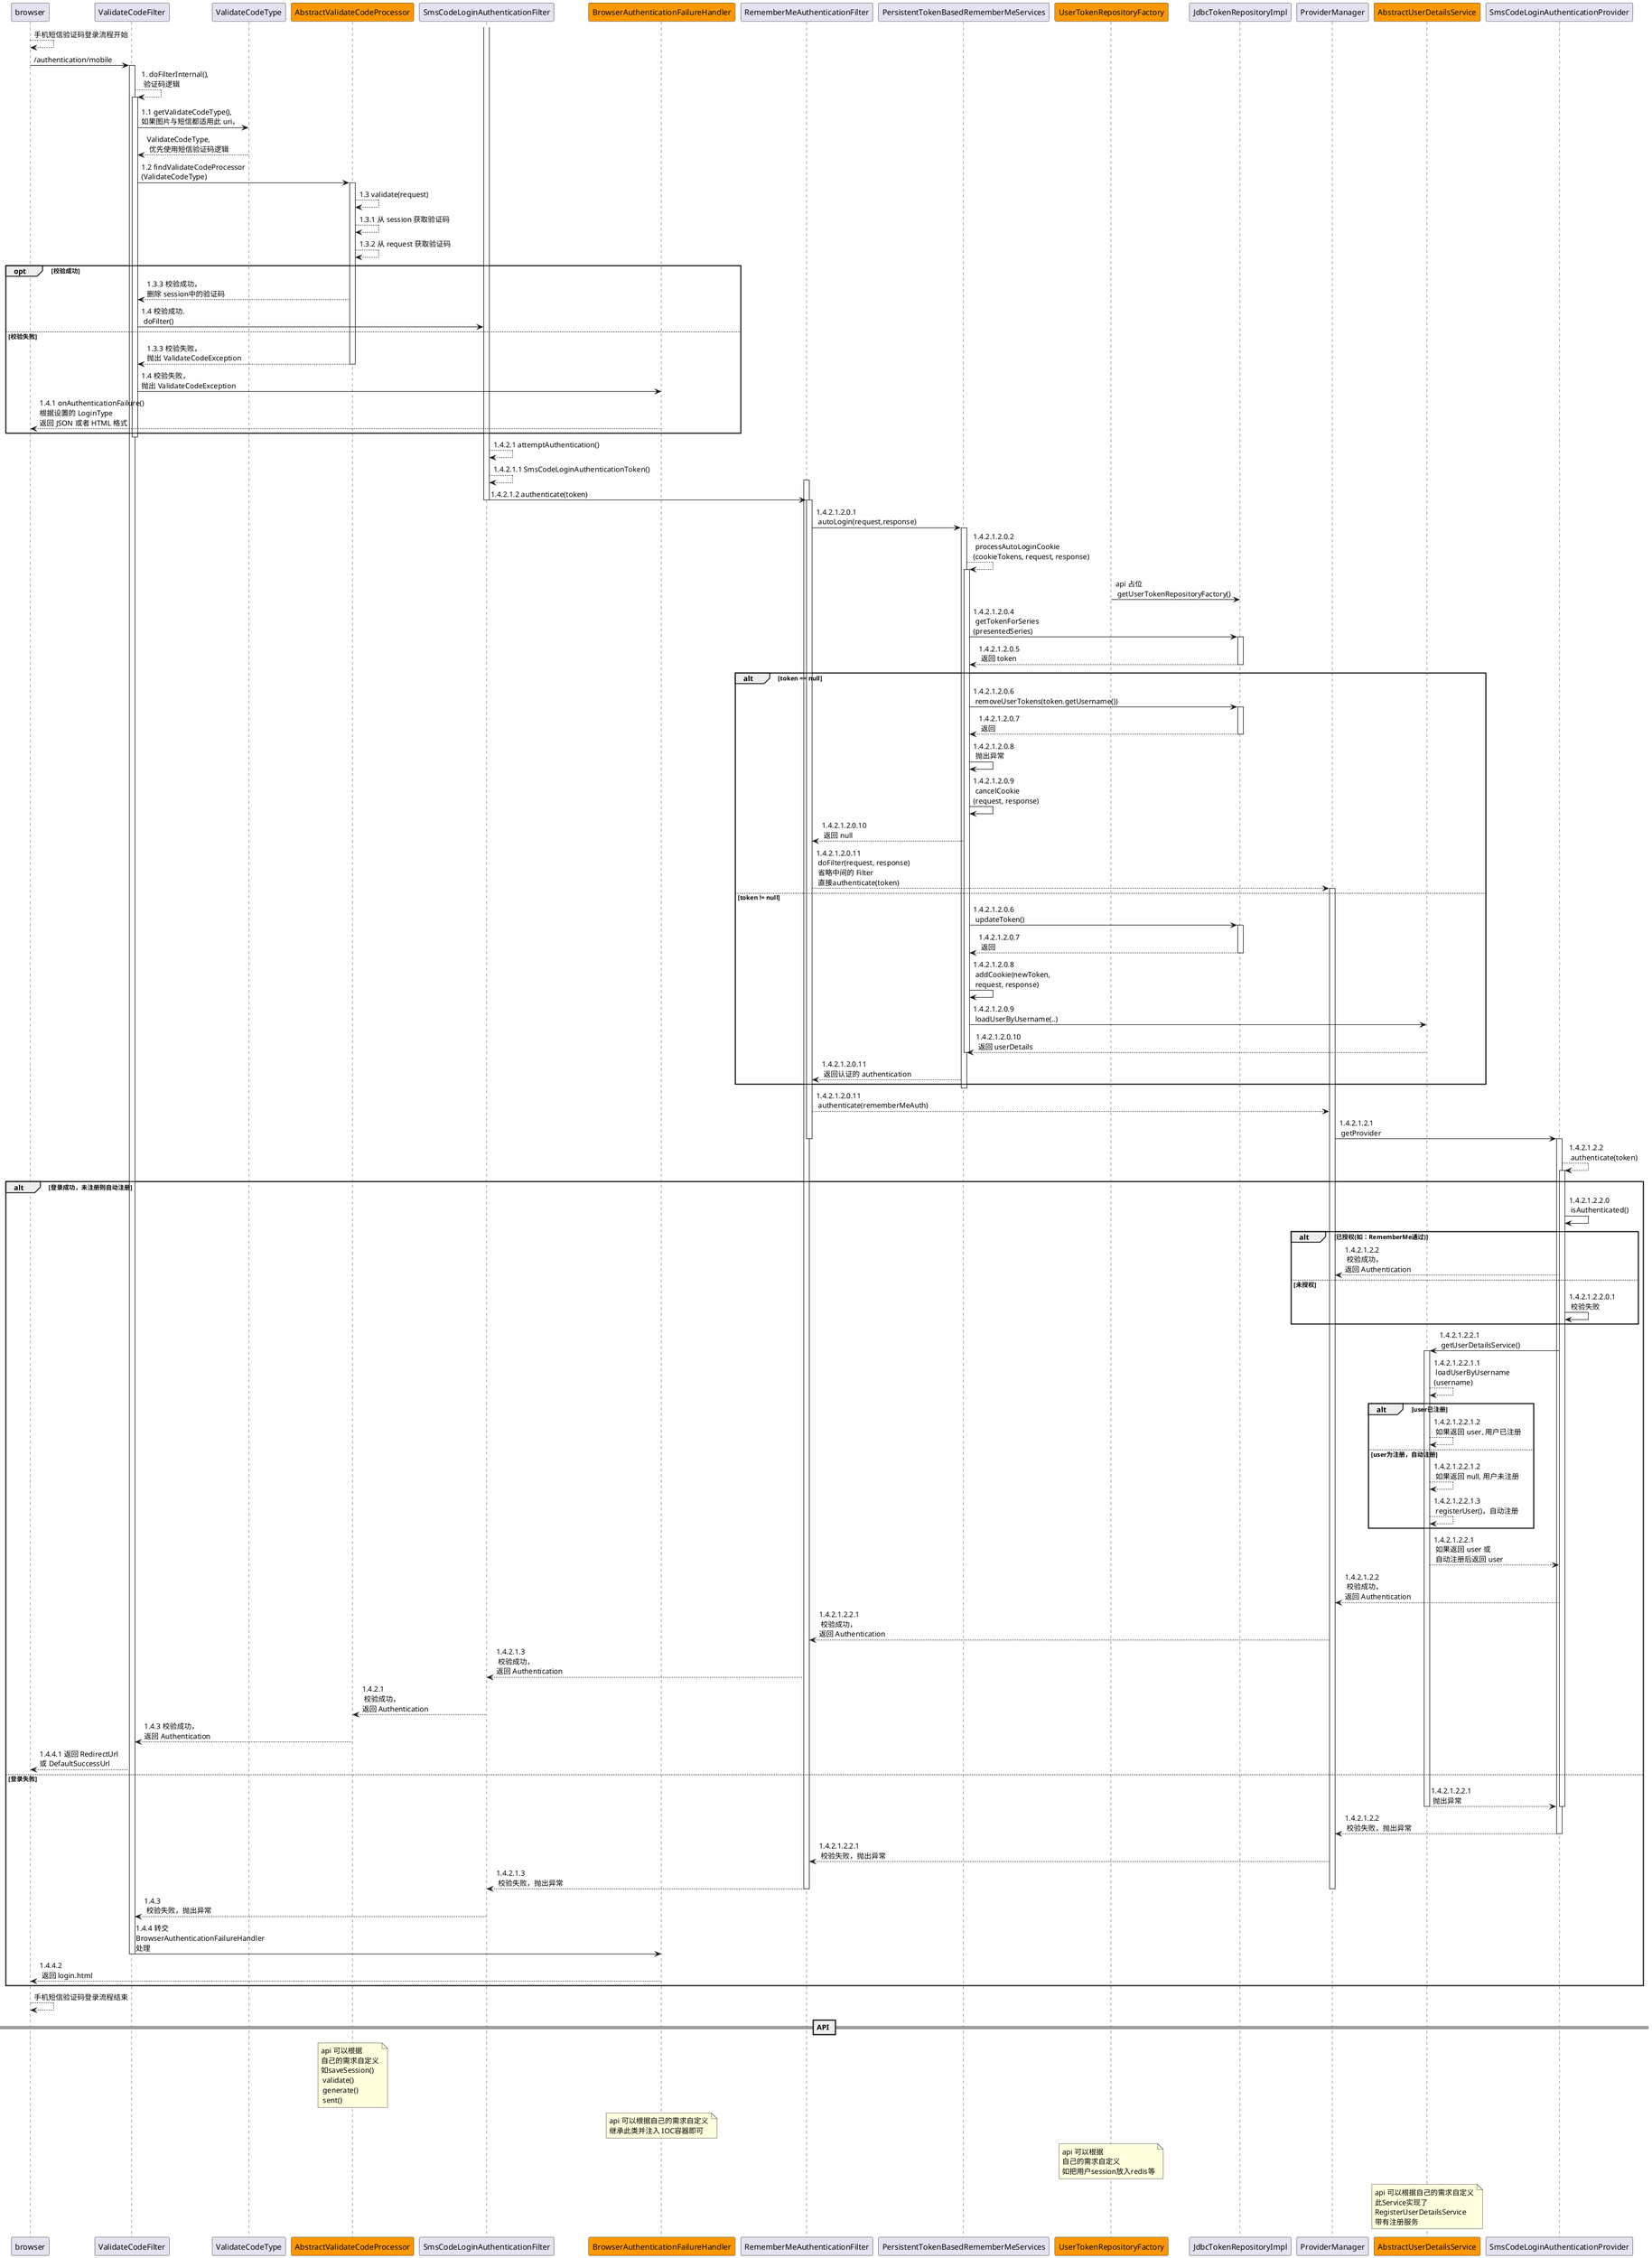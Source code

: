 @startuml

browser --> browser: 手机短信验证码登录流程开始

browser -> ValidateCodeFilter: /authentication/mobile
activate ValidateCodeFilter
ValidateCodeFilter --> ValidateCodeFilter: 1. doFilterInternal(),\n 验证码逻辑
activate ValidateCodeFilter
ValidateCodeFilter -> ValidateCodeType: 1.1 getValidateCodeType(), \n如果图片与短信都适用此 uri，
ValidateCodeType --> ValidateCodeFilter: ValidateCodeType,\n 优先使用短信验证码逻辑
participant AbstractValidateCodeProcessor #ff9800
ValidateCodeFilter -> AbstractValidateCodeProcessor: 1.2 findValidateCodeProcessor\n(ValidateCodeType)
activate AbstractValidateCodeProcessor
AbstractValidateCodeProcessor --> AbstractValidateCodeProcessor: 1.3 validate(request)
AbstractValidateCodeProcessor --> AbstractValidateCodeProcessor: 1.3.1 从 session 获取验证码
AbstractValidateCodeProcessor --> AbstractValidateCodeProcessor: 1.3.2 从 request 获取验证码
opt 校验成功
AbstractValidateCodeProcessor --> ValidateCodeFilter: 1.3.3 校验成功，\n删除 session中的验证码
ValidateCodeFilter -> SmsCodeLoginAuthenticationFilter: 1.4 校验成功.\n doFilter()
else 校验失败
AbstractValidateCodeProcessor --> ValidateCodeFilter: 1.3.3 校验失败，\n抛出 ValidateCodeException
deactivate AbstractValidateCodeProcessor
participant BrowserAuthenticationFailureHandler #ff9800
ValidateCodeFilter -> BrowserAuthenticationFailureHandler: 1.4 校验失败，\n抛出 ValidateCodeException
BrowserAuthenticationFailureHandler --> browser: 1.4.1 onAuthenticationFailure()\n根据设置的 LoginType \n返回 JSON 或者 HTML 格式
end
deactivate ValidateCodeFilter
activate SmsCodeLoginAuthenticationFilter
SmsCodeLoginAuthenticationFilter --> SmsCodeLoginAuthenticationFilter: 1.4.2.1 attemptAuthentication()
SmsCodeLoginAuthenticationFilter --> SmsCodeLoginAuthenticationFilter: 1.4.2.1.1 SmsCodeLoginAuthenticationToken()
activate RememberMeAuthenticationFilter
SmsCodeLoginAuthenticationFilter -> RememberMeAuthenticationFilter: 1.4.2.1.2 authenticate(token)
deactivate SmsCodeLoginAuthenticationFilter
activate RememberMeAuthenticationFilter
RememberMeAuthenticationFilter -> PersistentTokenBasedRememberMeServices: 1.4.2.1.2.0.1\n autoLogin(request,response)
activate PersistentTokenBasedRememberMeServices
PersistentTokenBasedRememberMeServices --> PersistentTokenBasedRememberMeServices: 1.4.2.1.2.0.2\n processAutoLoginCookie\n(cookieTokens, request, response)
participant UserTokenRepositoryFactory #ff9800
activate PersistentTokenBasedRememberMeServices
UserTokenRepositoryFactory -> JdbcTokenRepositoryImpl: api 占位\n getUserTokenRepositoryFactory()
PersistentTokenBasedRememberMeServices -> JdbcTokenRepositoryImpl: 1.4.2.1.2.0.4\n getTokenForSeries\n(presentedSeries)
activate JdbcTokenRepositoryImpl
JdbcTokenRepositoryImpl --> PersistentTokenBasedRememberMeServices: 1.4.2.1.2.0.5\n 返回 token
deactivate JdbcTokenRepositoryImpl
alt token == null
PersistentTokenBasedRememberMeServices -> JdbcTokenRepositoryImpl: 1.4.2.1.2.0.6\n removeUserTokens(token.getUsername())
activate JdbcTokenRepositoryImpl
JdbcTokenRepositoryImpl --> PersistentTokenBasedRememberMeServices: 1.4.2.1.2.0.7\n 返回
deactivate JdbcTokenRepositoryImpl
PersistentTokenBasedRememberMeServices -> PersistentTokenBasedRememberMeServices: 1.4.2.1.2.0.8\n 抛出异常
PersistentTokenBasedRememberMeServices -> PersistentTokenBasedRememberMeServices: 1.4.2.1.2.0.9\n cancelCookie\n(request, response)
PersistentTokenBasedRememberMeServices --> RememberMeAuthenticationFilter: 1.4.2.1.2.0.10\n 返回 null
RememberMeAuthenticationFilter --> ProviderManager: 1.4.2.1.2.0.11\n doFilter(request, response)\n \
省略中间的 Filter\n 直接authenticate(token)
activate ProviderManager
else token != null
PersistentTokenBasedRememberMeServices -> JdbcTokenRepositoryImpl: 1.4.2.1.2.0.6\n updateToken()
activate JdbcTokenRepositoryImpl
JdbcTokenRepositoryImpl --> PersistentTokenBasedRememberMeServices: 1.4.2.1.2.0.7\n 返回
deactivate JdbcTokenRepositoryImpl
PersistentTokenBasedRememberMeServices -> PersistentTokenBasedRememberMeServices: 1.4.2.1.2.0.8\n addCookie(newToken, \n request, response)
participant AbstractUserDetailsService #ff9800
PersistentTokenBasedRememberMeServices -> AbstractUserDetailsService: 1.4.2.1.2.0.9\n loadUserByUsername(..)
AbstractUserDetailsService --> PersistentTokenBasedRememberMeServices: 1.4.2.1.2.0.10\n 返回 userDetails
deactivate PersistentTokenBasedRememberMeServices
PersistentTokenBasedRememberMeServices --> RememberMeAuthenticationFilter: 1.4.2.1.2.0.11\n 返回认证的 authentication
end
deactivate PersistentTokenBasedRememberMeServices
RememberMeAuthenticationFilter --> ProviderManager: 1.4.2.1.2.0.11\n authenticate(rememberMeAuth)

ProviderManager -> SmsCodeLoginAuthenticationProvider: 1.4.2.1.2.1\n getProvider
deactivate RememberMeAuthenticationFilter
activate SmsCodeLoginAuthenticationProvider
SmsCodeLoginAuthenticationProvider --> SmsCodeLoginAuthenticationProvider: 1.4.2.1.2.2\n authenticate(token)
activate SmsCodeLoginAuthenticationProvider
alt 登录成功，未注册则自动注册

SmsCodeLoginAuthenticationProvider -> SmsCodeLoginAuthenticationProvider: 1.4.2.1.2.2.0\n isAuthenticated()
alt 已授权(如：RememberMe通过)
SmsCodeLoginAuthenticationProvider --> ProviderManager: 1.4.2.1.2.2\n 校验成功，\n返回 Authentication
else 未授权
SmsCodeLoginAuthenticationProvider -> SmsCodeLoginAuthenticationProvider: 1.4.2.1.2.2.0.1\n 校验失败
end
SmsCodeLoginAuthenticationProvider -> AbstractUserDetailsService: 1.4.2.1.2.2.1\n getUserDetailsService()

activate AbstractUserDetailsService
AbstractUserDetailsService --> AbstractUserDetailsService: 1.4.2.1.2.2.1.1\n loadUserByUsername\n(username)
alt user已注册
AbstractUserDetailsService --> AbstractUserDetailsService: 1.4.2.1.2.2.1.2\n 如果返回 user, 用户已注册
else user为注册，自动注册
AbstractUserDetailsService --> AbstractUserDetailsService: 1.4.2.1.2.2.1.2\n 如果返回 null, 用户未注册
AbstractUserDetailsService --> AbstractUserDetailsService: 1.4.2.1.2.2.1.3\n registerUser()，自动注册
end
AbstractUserDetailsService --> SmsCodeLoginAuthenticationProvider: 1.4.2.1.2.2.1\n 如果返回 user 或\n 自动注册后返回 user
SmsCodeLoginAuthenticationProvider --> ProviderManager: 1.4.2.1.2.2\n 校验成功，\n返回 Authentication
ProviderManager --> RememberMeAuthenticationFilter: 1.4.2.1.2.2.1\n 校验成功，\n返回 Authentication
RememberMeAuthenticationFilter --> SmsCodeLoginAuthenticationFilter: 1.4.2.1.3\n 校验成功，\n返回 Authentication
SmsCodeLoginAuthenticationFilter --> AbstractValidateCodeProcessor: 1.4.2.1\n 校验成功，\n返回 Authentication
AbstractValidateCodeProcessor --> ValidateCodeFilter: 1.4.3 校验成功，\n返回 Authentication
ValidateCodeFilter --> browser: 1.4.4.1 返回 RedirectUrl \n或 DefaultSuccessUrl

else 登录失败
AbstractUserDetailsService --> SmsCodeLoginAuthenticationProvider: 1.4.2.1.2.2.1\n 抛出异常
deactivate AbstractUserDetailsService
deactivate SmsCodeLoginAuthenticationProvider
SmsCodeLoginAuthenticationProvider --> ProviderManager: 1.4.2.1.2.2\n 校验失败，抛出异常
deactivate SmsCodeLoginAuthenticationProvider

ProviderManager --> RememberMeAuthenticationFilter: 1.4.2.1.2.2.1\n 校验失败，抛出异常
RememberMeAuthenticationFilter --> SmsCodeLoginAuthenticationFilter: 1.4.2.1.3\n 校验失败，抛出异常
deactivate ProviderManager
deactivate RememberMeAuthenticationFilter
SmsCodeLoginAuthenticationFilter --> ValidateCodeFilter: 1.4.3\n 校验失败，抛出异常
ValidateCodeFilter -> BrowserAuthenticationFailureHandler: 1.4.4 转交\nBrowserAuthenticationFailureHandler\n处理
deactivate ValidateCodeFilter
BrowserAuthenticationFailureHandler --> browser: 1.4.4.2\n 返回 login.html
end
browser --> browser: 手机短信验证码登录流程结束

== API ==
note over AbstractValidateCodeProcessor: api 可以根据\n自己的需求自定义\n如saveSession()\n validate()\n generate()\n sent()
note over BrowserAuthenticationFailureHandler: api 可以根据自己的需求自定义\n继承此类并注入 IOC容器即可
note over UserTokenRepositoryFactory: api 可以根据\n自己的需求自定义\n如把用户session放入redis等
note over AbstractUserDetailsService: api 可以根据自己的需求自定义\n此Service实现了\nRegisterUserDetailsService\n带有注册服务

@enduml